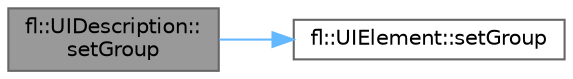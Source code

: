 digraph "fl::UIDescription::setGroup"
{
 // INTERACTIVE_SVG=YES
 // LATEX_PDF_SIZE
  bgcolor="transparent";
  edge [fontname=Helvetica,fontsize=10,labelfontname=Helvetica,labelfontsize=10];
  node [fontname=Helvetica,fontsize=10,shape=box,height=0.2,width=0.4];
  rankdir="LR";
  Node1 [id="Node000001",label="fl::UIDescription::\lsetGroup",height=0.2,width=0.4,color="gray40", fillcolor="grey60", style="filled", fontcolor="black",tooltip=" "];
  Node1 -> Node2 [id="edge1_Node000001_Node000002",color="steelblue1",style="solid",tooltip=" "];
  Node2 [id="Node000002",label="fl::UIElement::setGroup",height=0.2,width=0.4,color="grey40", fillcolor="white", style="filled",URL="$df/d7b/classfl_1_1_u_i_element_a8c2ce3bee22afd4e5ec91d703eccb7ae.html#a8c2ce3bee22afd4e5ec91d703eccb7ae",tooltip=" "];
}
